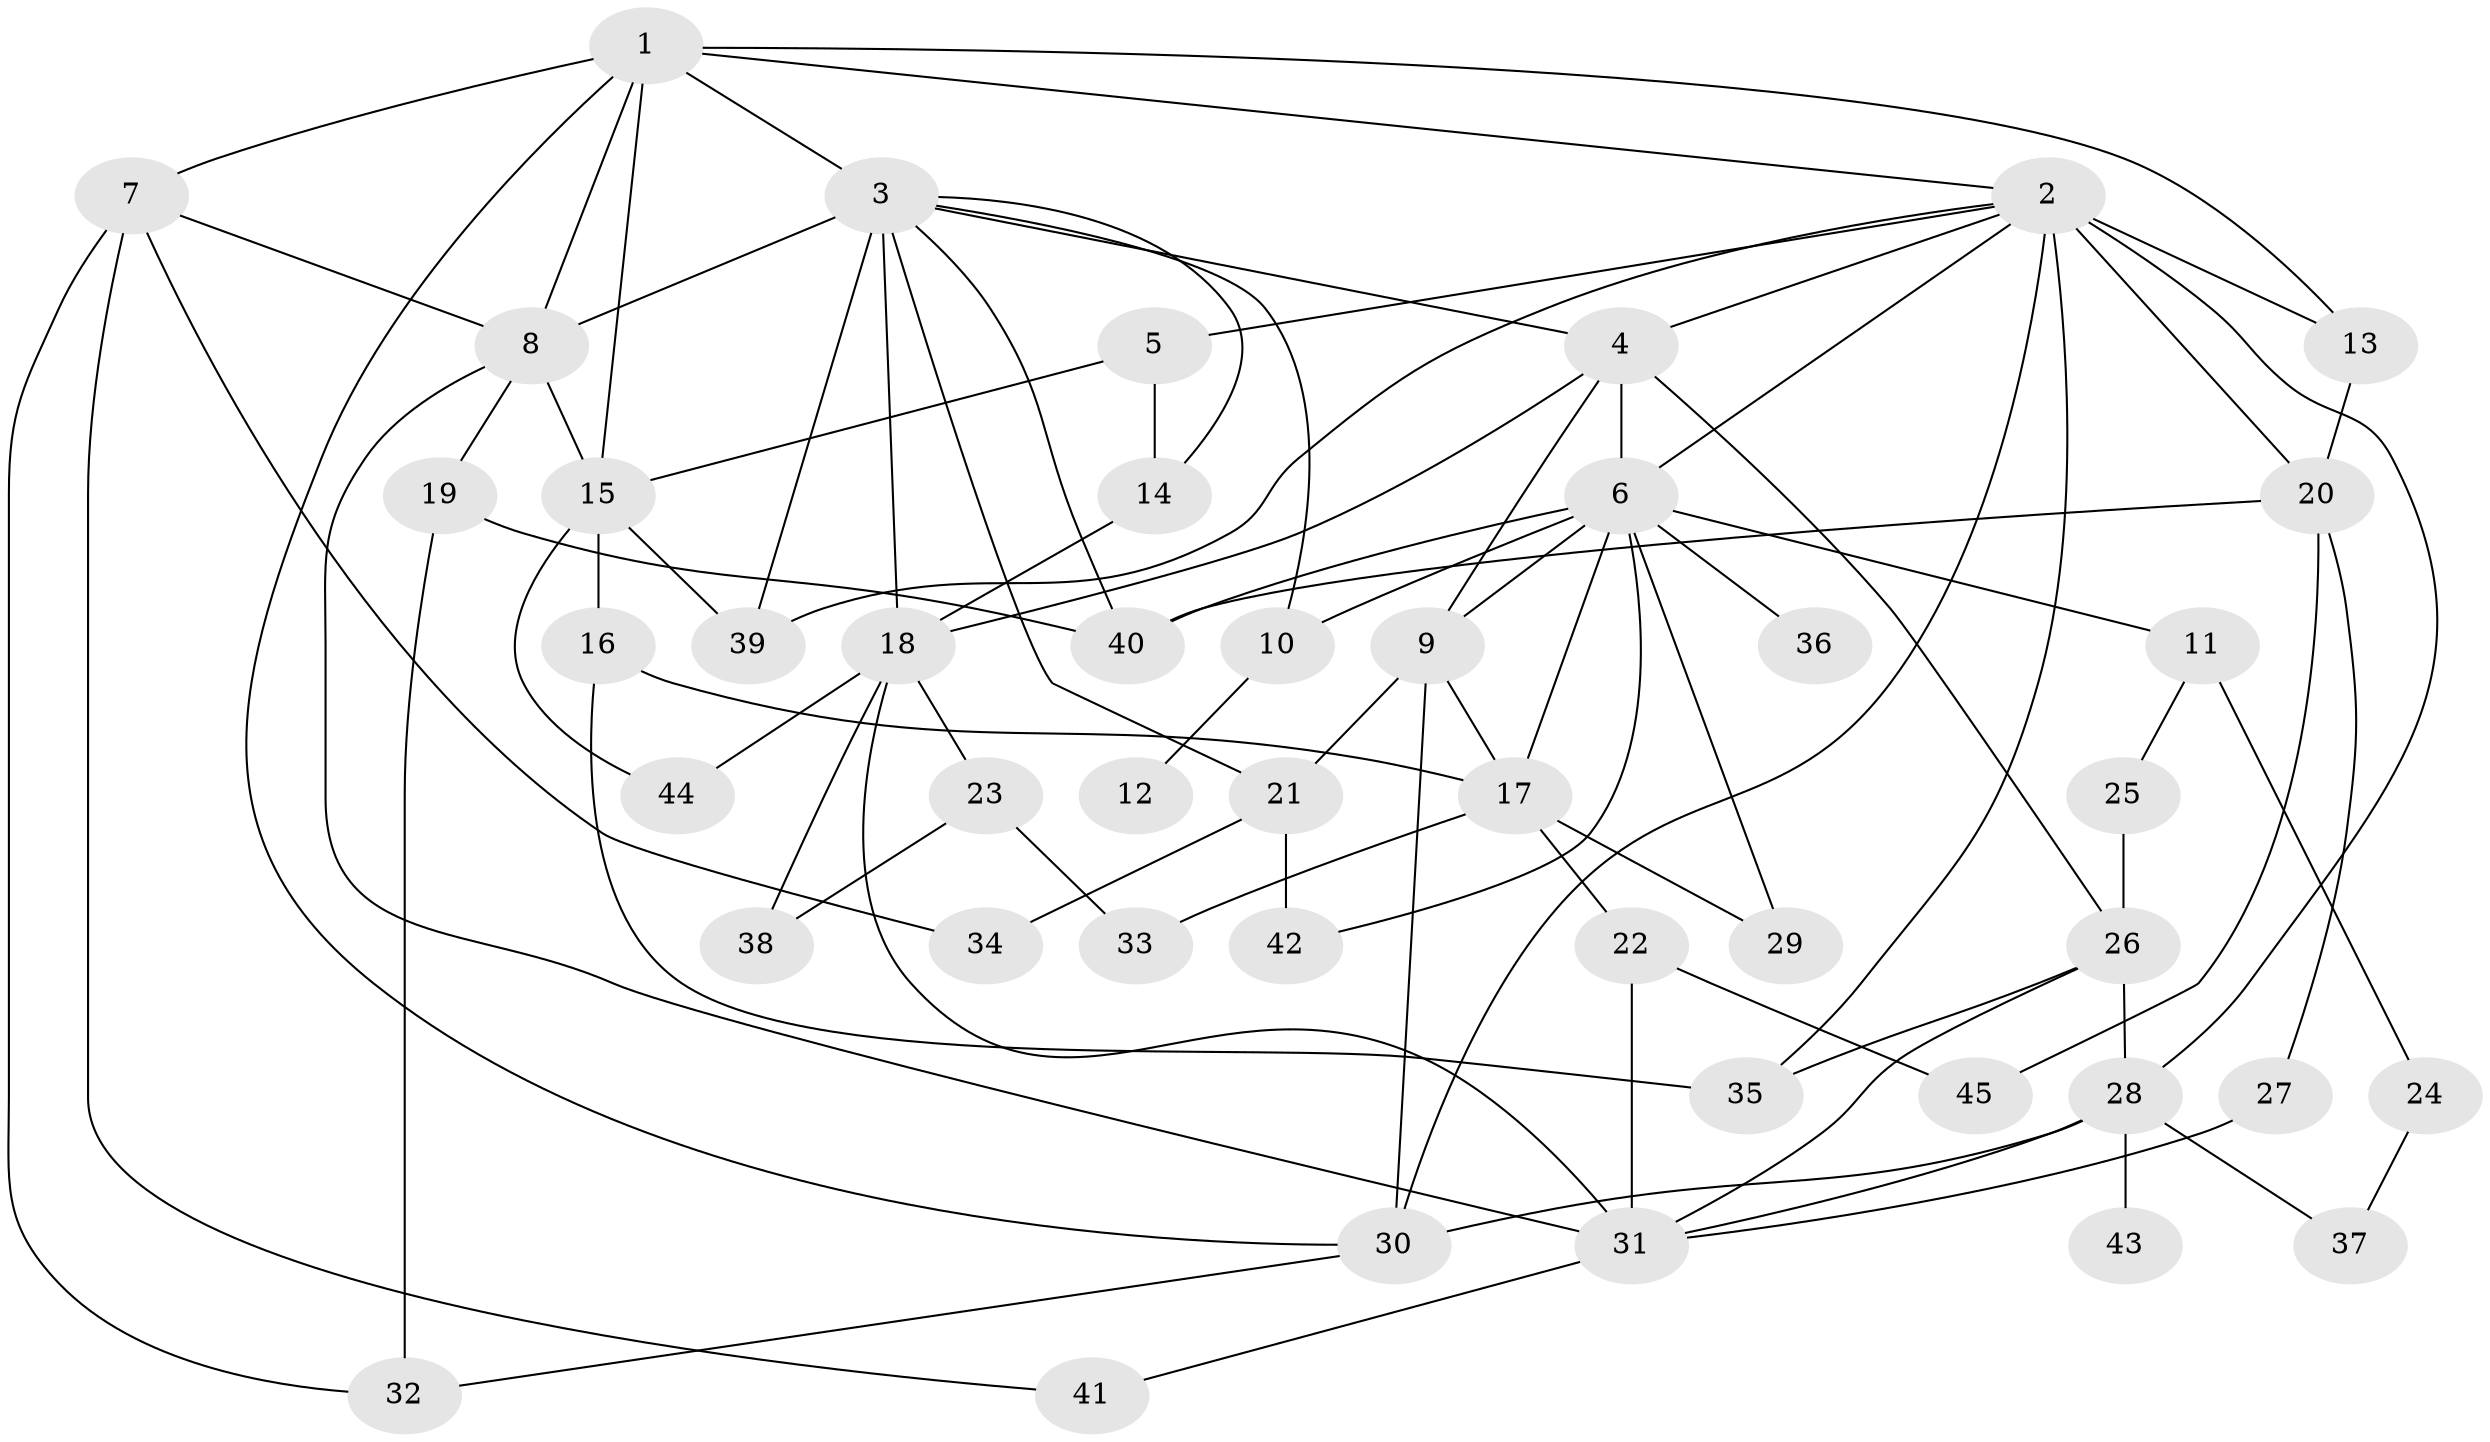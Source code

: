 // original degree distribution, {5: 0.07482993197278912, 4: 0.11564625850340136, 7: 0.02040816326530612, 8: 0.013605442176870748, 6: 0.04081632653061224, 2: 0.3129251700680272, 3: 0.14285714285714285, 1: 0.2789115646258503}
// Generated by graph-tools (version 1.1) at 2025/49/03/04/25 22:49:05]
// undirected, 45 vertices, 88 edges
graph export_dot {
  node [color=gray90,style=filled];
  1;
  2;
  3;
  4;
  5;
  6;
  7;
  8;
  9;
  10;
  11;
  12;
  13;
  14;
  15;
  16;
  17;
  18;
  19;
  20;
  21;
  22;
  23;
  24;
  25;
  26;
  27;
  28;
  29;
  30;
  31;
  32;
  33;
  34;
  35;
  36;
  37;
  38;
  39;
  40;
  41;
  42;
  43;
  44;
  45;
  1 -- 2 [weight=1.0];
  1 -- 3 [weight=1.0];
  1 -- 7 [weight=1.0];
  1 -- 8 [weight=1.0];
  1 -- 13 [weight=1.0];
  1 -- 15 [weight=1.0];
  1 -- 30 [weight=1.0];
  2 -- 4 [weight=1.0];
  2 -- 5 [weight=1.0];
  2 -- 6 [weight=1.0];
  2 -- 13 [weight=2.0];
  2 -- 20 [weight=1.0];
  2 -- 28 [weight=1.0];
  2 -- 30 [weight=1.0];
  2 -- 35 [weight=2.0];
  2 -- 39 [weight=1.0];
  3 -- 4 [weight=1.0];
  3 -- 8 [weight=2.0];
  3 -- 10 [weight=1.0];
  3 -- 14 [weight=2.0];
  3 -- 18 [weight=3.0];
  3 -- 21 [weight=1.0];
  3 -- 39 [weight=1.0];
  3 -- 40 [weight=1.0];
  4 -- 6 [weight=2.0];
  4 -- 9 [weight=1.0];
  4 -- 18 [weight=1.0];
  4 -- 26 [weight=1.0];
  5 -- 14 [weight=1.0];
  5 -- 15 [weight=1.0];
  6 -- 9 [weight=1.0];
  6 -- 10 [weight=1.0];
  6 -- 11 [weight=1.0];
  6 -- 17 [weight=1.0];
  6 -- 29 [weight=1.0];
  6 -- 36 [weight=1.0];
  6 -- 40 [weight=1.0];
  6 -- 42 [weight=1.0];
  7 -- 8 [weight=1.0];
  7 -- 32 [weight=1.0];
  7 -- 34 [weight=1.0];
  7 -- 41 [weight=1.0];
  8 -- 15 [weight=1.0];
  8 -- 19 [weight=1.0];
  8 -- 31 [weight=1.0];
  9 -- 17 [weight=1.0];
  9 -- 21 [weight=1.0];
  9 -- 30 [weight=1.0];
  10 -- 12 [weight=1.0];
  11 -- 24 [weight=1.0];
  11 -- 25 [weight=1.0];
  13 -- 20 [weight=1.0];
  14 -- 18 [weight=3.0];
  15 -- 16 [weight=4.0];
  15 -- 39 [weight=1.0];
  15 -- 44 [weight=1.0];
  16 -- 17 [weight=1.0];
  16 -- 35 [weight=1.0];
  17 -- 22 [weight=1.0];
  17 -- 29 [weight=1.0];
  17 -- 33 [weight=1.0];
  18 -- 23 [weight=1.0];
  18 -- 31 [weight=1.0];
  18 -- 38 [weight=1.0];
  18 -- 44 [weight=1.0];
  19 -- 32 [weight=3.0];
  19 -- 40 [weight=1.0];
  20 -- 27 [weight=1.0];
  20 -- 40 [weight=1.0];
  20 -- 45 [weight=1.0];
  21 -- 34 [weight=1.0];
  21 -- 42 [weight=1.0];
  22 -- 31 [weight=1.0];
  22 -- 45 [weight=1.0];
  23 -- 33 [weight=1.0];
  23 -- 38 [weight=4.0];
  24 -- 37 [weight=1.0];
  25 -- 26 [weight=1.0];
  26 -- 28 [weight=1.0];
  26 -- 31 [weight=1.0];
  26 -- 35 [weight=1.0];
  27 -- 31 [weight=1.0];
  28 -- 30 [weight=2.0];
  28 -- 31 [weight=1.0];
  28 -- 37 [weight=1.0];
  28 -- 43 [weight=1.0];
  30 -- 32 [weight=1.0];
  31 -- 41 [weight=1.0];
}

